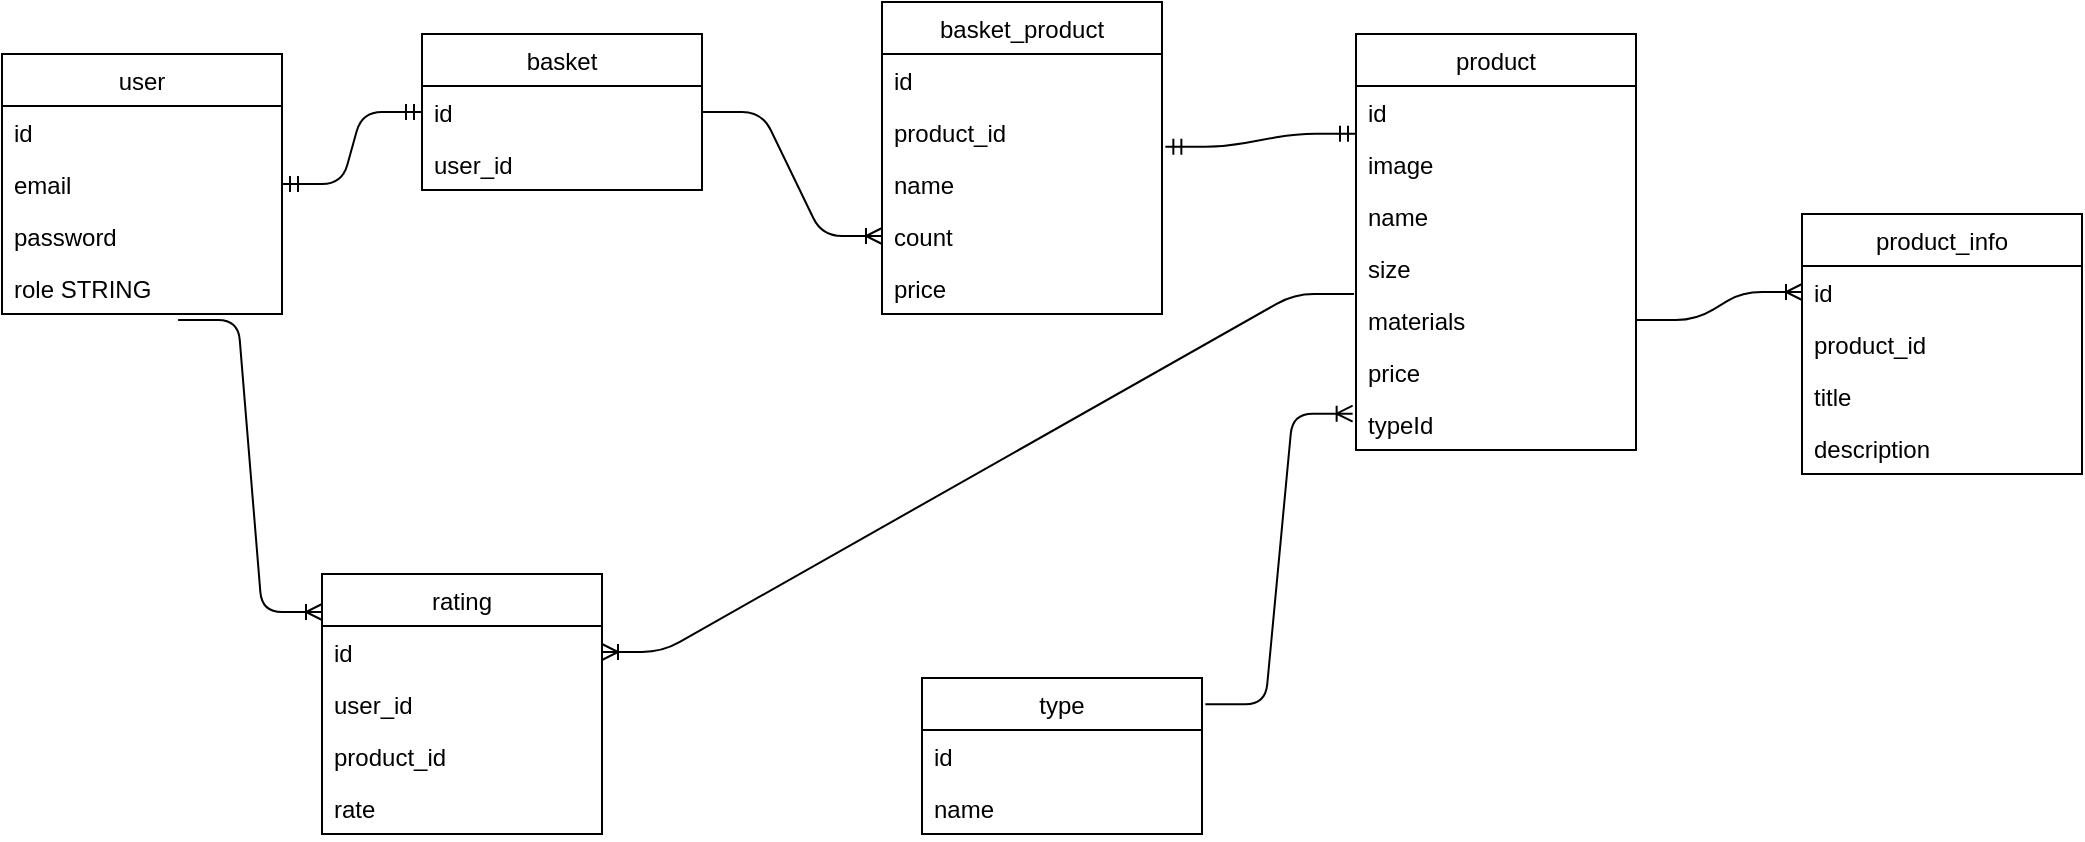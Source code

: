 <mxfile version="14.9.2" type="device"><diagram id="L44i3K1A_hxrgv_qKwa9" name="Page-1"><mxGraphModel dx="1422" dy="794" grid="1" gridSize="10" guides="1" tooltips="1" connect="1" arrows="1" fold="1" page="1" pageScale="1" pageWidth="827" pageHeight="1169" math="0" shadow="0"><root><mxCell id="0"/><mxCell id="1" parent="0"/><mxCell id="N5NQI23xCsQhYkHVp6Re-2" value="product" style="swimlane;fontStyle=0;childLayout=stackLayout;horizontal=1;startSize=26;horizontalStack=0;resizeParent=1;resizeParentMax=0;resizeLast=0;collapsible=1;marginBottom=0;" vertex="1" parent="1"><mxGeometry x="687" y="40" width="140" height="208" as="geometry"/></mxCell><mxCell id="N5NQI23xCsQhYkHVp6Re-3" value="id" style="text;strokeColor=none;fillColor=none;align=left;verticalAlign=top;spacingLeft=4;spacingRight=4;overflow=hidden;rotatable=0;points=[[0,0.5],[1,0.5]];portConstraint=eastwest;" vertex="1" parent="N5NQI23xCsQhYkHVp6Re-2"><mxGeometry y="26" width="140" height="26" as="geometry"/></mxCell><mxCell id="N5NQI23xCsQhYkHVp6Re-4" value="image&#10;" style="text;strokeColor=none;fillColor=none;align=left;verticalAlign=top;spacingLeft=4;spacingRight=4;overflow=hidden;rotatable=0;points=[[0,0.5],[1,0.5]];portConstraint=eastwest;" vertex="1" parent="N5NQI23xCsQhYkHVp6Re-2"><mxGeometry y="52" width="140" height="26" as="geometry"/></mxCell><mxCell id="N5NQI23xCsQhYkHVp6Re-5" value="name" style="text;strokeColor=none;fillColor=none;align=left;verticalAlign=top;spacingLeft=4;spacingRight=4;overflow=hidden;rotatable=0;points=[[0,0.5],[1,0.5]];portConstraint=eastwest;" vertex="1" parent="N5NQI23xCsQhYkHVp6Re-2"><mxGeometry y="78" width="140" height="26" as="geometry"/></mxCell><mxCell id="N5NQI23xCsQhYkHVp6Re-6" value="size" style="text;strokeColor=none;fillColor=none;align=left;verticalAlign=top;spacingLeft=4;spacingRight=4;overflow=hidden;rotatable=0;points=[[0,0.5],[1,0.5]];portConstraint=eastwest;" vertex="1" parent="N5NQI23xCsQhYkHVp6Re-2"><mxGeometry y="104" width="140" height="26" as="geometry"/></mxCell><mxCell id="N5NQI23xCsQhYkHVp6Re-7" value="materials" style="text;strokeColor=none;fillColor=none;align=left;verticalAlign=top;spacingLeft=4;spacingRight=4;overflow=hidden;rotatable=0;points=[[0,0.5],[1,0.5]];portConstraint=eastwest;" vertex="1" parent="N5NQI23xCsQhYkHVp6Re-2"><mxGeometry y="130" width="140" height="26" as="geometry"/></mxCell><mxCell id="N5NQI23xCsQhYkHVp6Re-8" value="price" style="text;strokeColor=none;fillColor=none;align=left;verticalAlign=top;spacingLeft=4;spacingRight=4;overflow=hidden;rotatable=0;points=[[0,0.5],[1,0.5]];portConstraint=eastwest;" vertex="1" parent="N5NQI23xCsQhYkHVp6Re-2"><mxGeometry y="156" width="140" height="26" as="geometry"/></mxCell><mxCell id="N5NQI23xCsQhYkHVp6Re-36" value="typeId" style="text;strokeColor=none;fillColor=none;align=left;verticalAlign=top;spacingLeft=4;spacingRight=4;overflow=hidden;rotatable=0;points=[[0,0.5],[1,0.5]];portConstraint=eastwest;" vertex="1" parent="N5NQI23xCsQhYkHVp6Re-2"><mxGeometry y="182" width="140" height="26" as="geometry"/></mxCell><mxCell id="N5NQI23xCsQhYkHVp6Re-16" value="basket_product" style="swimlane;fontStyle=0;childLayout=stackLayout;horizontal=1;startSize=26;horizontalStack=0;resizeParent=1;resizeParentMax=0;resizeLast=0;collapsible=1;marginBottom=0;" vertex="1" parent="1"><mxGeometry x="450" y="24" width="140" height="156" as="geometry"/></mxCell><mxCell id="N5NQI23xCsQhYkHVp6Re-17" value="id" style="text;strokeColor=none;fillColor=none;align=left;verticalAlign=top;spacingLeft=4;spacingRight=4;overflow=hidden;rotatable=0;points=[[0,0.5],[1,0.5]];portConstraint=eastwest;" vertex="1" parent="N5NQI23xCsQhYkHVp6Re-16"><mxGeometry y="26" width="140" height="26" as="geometry"/></mxCell><mxCell id="N5NQI23xCsQhYkHVp6Re-18" value="product_id" style="text;strokeColor=none;fillColor=none;align=left;verticalAlign=top;spacingLeft=4;spacingRight=4;overflow=hidden;rotatable=0;points=[[0,0.5],[1,0.5]];portConstraint=eastwest;" vertex="1" parent="N5NQI23xCsQhYkHVp6Re-16"><mxGeometry y="52" width="140" height="26" as="geometry"/></mxCell><mxCell id="N5NQI23xCsQhYkHVp6Re-19" value="name" style="text;strokeColor=none;fillColor=none;align=left;verticalAlign=top;spacingLeft=4;spacingRight=4;overflow=hidden;rotatable=0;points=[[0,0.5],[1,0.5]];portConstraint=eastwest;" vertex="1" parent="N5NQI23xCsQhYkHVp6Re-16"><mxGeometry y="78" width="140" height="26" as="geometry"/></mxCell><mxCell id="N5NQI23xCsQhYkHVp6Re-24" value="count" style="text;strokeColor=none;fillColor=none;align=left;verticalAlign=top;spacingLeft=4;spacingRight=4;overflow=hidden;rotatable=0;points=[[0,0.5],[1,0.5]];portConstraint=eastwest;" vertex="1" parent="N5NQI23xCsQhYkHVp6Re-16"><mxGeometry y="104" width="140" height="26" as="geometry"/></mxCell><mxCell id="N5NQI23xCsQhYkHVp6Re-22" value="price" style="text;strokeColor=none;fillColor=none;align=left;verticalAlign=top;spacingLeft=4;spacingRight=4;overflow=hidden;rotatable=0;points=[[0,0.5],[1,0.5]];portConstraint=eastwest;" vertex="1" parent="N5NQI23xCsQhYkHVp6Re-16"><mxGeometry y="130" width="140" height="26" as="geometry"/></mxCell><mxCell id="N5NQI23xCsQhYkHVp6Re-25" value="" style="edgeStyle=entityRelationEdgeStyle;fontSize=12;html=1;endArrow=ERmandOne;startArrow=ERmandOne;entryX=1.012;entryY=0.782;entryDx=0;entryDy=0;entryPerimeter=0;exitX=0;exitY=-0.083;exitDx=0;exitDy=0;exitPerimeter=0;" edge="1" parent="1" source="N5NQI23xCsQhYkHVp6Re-4" target="N5NQI23xCsQhYkHVp6Re-18"><mxGeometry width="100" height="100" relative="1" as="geometry"><mxPoint x="160" y="220" as="sourcePoint"/><mxPoint x="260" y="120" as="targetPoint"/></mxGeometry></mxCell><mxCell id="N5NQI23xCsQhYkHVp6Re-27" value="type" style="swimlane;fontStyle=0;childLayout=stackLayout;horizontal=1;startSize=26;horizontalStack=0;resizeParent=1;resizeParentMax=0;resizeLast=0;collapsible=1;marginBottom=0;" vertex="1" parent="1"><mxGeometry x="470" y="362" width="140" height="78" as="geometry"/></mxCell><mxCell id="N5NQI23xCsQhYkHVp6Re-28" value="id" style="text;strokeColor=none;fillColor=none;align=left;verticalAlign=top;spacingLeft=4;spacingRight=4;overflow=hidden;rotatable=0;points=[[0,0.5],[1,0.5]];portConstraint=eastwest;" vertex="1" parent="N5NQI23xCsQhYkHVp6Re-27"><mxGeometry y="26" width="140" height="26" as="geometry"/></mxCell><mxCell id="N5NQI23xCsQhYkHVp6Re-30" value="name" style="text;strokeColor=none;fillColor=none;align=left;verticalAlign=top;spacingLeft=4;spacingRight=4;overflow=hidden;rotatable=0;points=[[0,0.5],[1,0.5]];portConstraint=eastwest;" vertex="1" parent="N5NQI23xCsQhYkHVp6Re-27"><mxGeometry y="52" width="140" height="26" as="geometry"/></mxCell><mxCell id="N5NQI23xCsQhYkHVp6Re-34" value="" style="edgeStyle=entityRelationEdgeStyle;fontSize=12;html=1;endArrow=ERoneToMany;exitX=1.012;exitY=0.169;exitDx=0;exitDy=0;exitPerimeter=0;entryX=-0.012;entryY=0.301;entryDx=0;entryDy=0;entryPerimeter=0;" edge="1" parent="1" source="N5NQI23xCsQhYkHVp6Re-27" target="N5NQI23xCsQhYkHVp6Re-36"><mxGeometry width="100" height="100" relative="1" as="geometry"><mxPoint x="390" y="320" as="sourcePoint"/><mxPoint x="620" y="120" as="targetPoint"/></mxGeometry></mxCell><mxCell id="N5NQI23xCsQhYkHVp6Re-37" value="product_info" style="swimlane;fontStyle=0;childLayout=stackLayout;horizontal=1;startSize=26;horizontalStack=0;resizeParent=1;resizeParentMax=0;resizeLast=0;collapsible=1;marginBottom=0;" vertex="1" parent="1"><mxGeometry x="910" y="130" width="140" height="130" as="geometry"/></mxCell><mxCell id="N5NQI23xCsQhYkHVp6Re-38" value="id" style="text;strokeColor=none;fillColor=none;align=left;verticalAlign=top;spacingLeft=4;spacingRight=4;overflow=hidden;rotatable=0;points=[[0,0.5],[1,0.5]];portConstraint=eastwest;" vertex="1" parent="N5NQI23xCsQhYkHVp6Re-37"><mxGeometry y="26" width="140" height="26" as="geometry"/></mxCell><mxCell id="N5NQI23xCsQhYkHVp6Re-39" value="product_id" style="text;strokeColor=none;fillColor=none;align=left;verticalAlign=top;spacingLeft=4;spacingRight=4;overflow=hidden;rotatable=0;points=[[0,0.5],[1,0.5]];portConstraint=eastwest;" vertex="1" parent="N5NQI23xCsQhYkHVp6Re-37"><mxGeometry y="52" width="140" height="26" as="geometry"/></mxCell><mxCell id="N5NQI23xCsQhYkHVp6Re-40" value="title" style="text;strokeColor=none;fillColor=none;align=left;verticalAlign=top;spacingLeft=4;spacingRight=4;overflow=hidden;rotatable=0;points=[[0,0.5],[1,0.5]];portConstraint=eastwest;" vertex="1" parent="N5NQI23xCsQhYkHVp6Re-37"><mxGeometry y="78" width="140" height="26" as="geometry"/></mxCell><mxCell id="N5NQI23xCsQhYkHVp6Re-41" value="description" style="text;strokeColor=none;fillColor=none;align=left;verticalAlign=top;spacingLeft=4;spacingRight=4;overflow=hidden;rotatable=0;points=[[0,0.5],[1,0.5]];portConstraint=eastwest;" vertex="1" parent="N5NQI23xCsQhYkHVp6Re-37"><mxGeometry y="104" width="140" height="26" as="geometry"/></mxCell><mxCell id="N5NQI23xCsQhYkHVp6Re-45" value="" style="edgeStyle=entityRelationEdgeStyle;fontSize=12;html=1;endArrow=ERoneToMany;exitX=1;exitY=0.5;exitDx=0;exitDy=0;entryX=0;entryY=0.5;entryDx=0;entryDy=0;" edge="1" parent="1" source="N5NQI23xCsQhYkHVp6Re-7" target="N5NQI23xCsQhYkHVp6Re-38"><mxGeometry width="100" height="100" relative="1" as="geometry"><mxPoint x="390" y="320" as="sourcePoint"/><mxPoint x="490" y="220" as="targetPoint"/></mxGeometry></mxCell><mxCell id="N5NQI23xCsQhYkHVp6Re-46" value="user" style="swimlane;fontStyle=0;childLayout=stackLayout;horizontal=1;startSize=26;horizontalStack=0;resizeParent=1;resizeParentMax=0;resizeLast=0;collapsible=1;marginBottom=0;" vertex="1" parent="1"><mxGeometry x="10" y="50" width="140" height="130" as="geometry"/></mxCell><mxCell id="N5NQI23xCsQhYkHVp6Re-47" value="id" style="text;strokeColor=none;fillColor=none;align=left;verticalAlign=top;spacingLeft=4;spacingRight=4;overflow=hidden;rotatable=0;points=[[0,0.5],[1,0.5]];portConstraint=eastwest;" vertex="1" parent="N5NQI23xCsQhYkHVp6Re-46"><mxGeometry y="26" width="140" height="26" as="geometry"/></mxCell><mxCell id="N5NQI23xCsQhYkHVp6Re-48" value="email" style="text;strokeColor=none;fillColor=none;align=left;verticalAlign=top;spacingLeft=4;spacingRight=4;overflow=hidden;rotatable=0;points=[[0,0.5],[1,0.5]];portConstraint=eastwest;" vertex="1" parent="N5NQI23xCsQhYkHVp6Re-46"><mxGeometry y="52" width="140" height="26" as="geometry"/></mxCell><mxCell id="N5NQI23xCsQhYkHVp6Re-49" value="password" style="text;strokeColor=none;fillColor=none;align=left;verticalAlign=top;spacingLeft=4;spacingRight=4;overflow=hidden;rotatable=0;points=[[0,0.5],[1,0.5]];portConstraint=eastwest;" vertex="1" parent="N5NQI23xCsQhYkHVp6Re-46"><mxGeometry y="78" width="140" height="26" as="geometry"/></mxCell><mxCell id="N5NQI23xCsQhYkHVp6Re-50" value="role STRING" style="text;strokeColor=none;fillColor=none;align=left;verticalAlign=top;spacingLeft=4;spacingRight=4;overflow=hidden;rotatable=0;points=[[0,0.5],[1,0.5]];portConstraint=eastwest;" vertex="1" parent="N5NQI23xCsQhYkHVp6Re-46"><mxGeometry y="104" width="140" height="26" as="geometry"/></mxCell><mxCell id="N5NQI23xCsQhYkHVp6Re-51" value="basket" style="swimlane;fontStyle=0;childLayout=stackLayout;horizontal=1;startSize=26;horizontalStack=0;resizeParent=1;resizeParentMax=0;resizeLast=0;collapsible=1;marginBottom=0;" vertex="1" parent="1"><mxGeometry x="220" y="40" width="140" height="78" as="geometry"/></mxCell><mxCell id="N5NQI23xCsQhYkHVp6Re-52" value="id" style="text;strokeColor=none;fillColor=none;align=left;verticalAlign=top;spacingLeft=4;spacingRight=4;overflow=hidden;rotatable=0;points=[[0,0.5],[1,0.5]];portConstraint=eastwest;" vertex="1" parent="N5NQI23xCsQhYkHVp6Re-51"><mxGeometry y="26" width="140" height="26" as="geometry"/></mxCell><mxCell id="N5NQI23xCsQhYkHVp6Re-53" value="user_id" style="text;strokeColor=none;fillColor=none;align=left;verticalAlign=top;spacingLeft=4;spacingRight=4;overflow=hidden;rotatable=0;points=[[0,0.5],[1,0.5]];portConstraint=eastwest;" vertex="1" parent="N5NQI23xCsQhYkHVp6Re-51"><mxGeometry y="52" width="140" height="26" as="geometry"/></mxCell><mxCell id="N5NQI23xCsQhYkHVp6Re-56" value="" style="edgeStyle=entityRelationEdgeStyle;fontSize=12;html=1;endArrow=ERmandOne;startArrow=ERmandOne;exitX=1;exitY=0.5;exitDx=0;exitDy=0;entryX=0;entryY=0.5;entryDx=0;entryDy=0;" edge="1" parent="1" source="N5NQI23xCsQhYkHVp6Re-48" target="N5NQI23xCsQhYkHVp6Re-52"><mxGeometry width="100" height="100" relative="1" as="geometry"><mxPoint x="490" y="380" as="sourcePoint"/><mxPoint x="590" y="280" as="targetPoint"/></mxGeometry></mxCell><mxCell id="N5NQI23xCsQhYkHVp6Re-57" value="" style="edgeStyle=entityRelationEdgeStyle;fontSize=12;html=1;endArrow=ERoneToMany;" edge="1" parent="1" source="N5NQI23xCsQhYkHVp6Re-51" target="N5NQI23xCsQhYkHVp6Re-24"><mxGeometry width="100" height="100" relative="1" as="geometry"><mxPoint x="490" y="380" as="sourcePoint"/><mxPoint x="590" y="280" as="targetPoint"/></mxGeometry></mxCell><mxCell id="N5NQI23xCsQhYkHVp6Re-59" value="rating" style="swimlane;fontStyle=0;childLayout=stackLayout;horizontal=1;startSize=26;horizontalStack=0;resizeParent=1;resizeParentMax=0;resizeLast=0;collapsible=1;marginBottom=0;" vertex="1" parent="1"><mxGeometry x="170" y="310" width="140" height="130" as="geometry"/></mxCell><mxCell id="N5NQI23xCsQhYkHVp6Re-60" value="id" style="text;strokeColor=none;fillColor=none;align=left;verticalAlign=top;spacingLeft=4;spacingRight=4;overflow=hidden;rotatable=0;points=[[0,0.5],[1,0.5]];portConstraint=eastwest;" vertex="1" parent="N5NQI23xCsQhYkHVp6Re-59"><mxGeometry y="26" width="140" height="26" as="geometry"/></mxCell><mxCell id="N5NQI23xCsQhYkHVp6Re-61" value="user_id  &#10;&#10;" style="text;strokeColor=none;fillColor=none;align=left;verticalAlign=top;spacingLeft=4;spacingRight=4;overflow=hidden;rotatable=0;points=[[0,0.5],[1,0.5]];portConstraint=eastwest;" vertex="1" parent="N5NQI23xCsQhYkHVp6Re-59"><mxGeometry y="52" width="140" height="26" as="geometry"/></mxCell><mxCell id="N5NQI23xCsQhYkHVp6Re-62" value="product_id" style="text;strokeColor=none;fillColor=none;align=left;verticalAlign=top;spacingLeft=4;spacingRight=4;overflow=hidden;rotatable=0;points=[[0,0.5],[1,0.5]];portConstraint=eastwest;" vertex="1" parent="N5NQI23xCsQhYkHVp6Re-59"><mxGeometry y="78" width="140" height="26" as="geometry"/></mxCell><mxCell id="N5NQI23xCsQhYkHVp6Re-63" value="rate" style="text;strokeColor=none;fillColor=none;align=left;verticalAlign=top;spacingLeft=4;spacingRight=4;overflow=hidden;rotatable=0;points=[[0,0.5],[1,0.5]];portConstraint=eastwest;" vertex="1" parent="N5NQI23xCsQhYkHVp6Re-59"><mxGeometry y="104" width="140" height="26" as="geometry"/></mxCell><mxCell id="N5NQI23xCsQhYkHVp6Re-64" value="" style="edgeStyle=entityRelationEdgeStyle;fontSize=12;html=1;endArrow=ERoneToMany;exitX=0.629;exitY=1.115;exitDx=0;exitDy=0;exitPerimeter=0;" edge="1" parent="1" source="N5NQI23xCsQhYkHVp6Re-50"><mxGeometry width="100" height="100" relative="1" as="geometry"><mxPoint x="480" y="330" as="sourcePoint"/><mxPoint x="170" y="329" as="targetPoint"/></mxGeometry></mxCell><mxCell id="N5NQI23xCsQhYkHVp6Re-65" value="" style="edgeStyle=entityRelationEdgeStyle;fontSize=12;html=1;endArrow=ERoneToMany;entryX=1;entryY=0.5;entryDx=0;entryDy=0;exitX=-0.007;exitY=0;exitDx=0;exitDy=0;exitPerimeter=0;" edge="1" parent="1" source="N5NQI23xCsQhYkHVp6Re-7" target="N5NQI23xCsQhYkHVp6Re-60"><mxGeometry width="100" height="100" relative="1" as="geometry"><mxPoint x="680" y="190" as="sourcePoint"/><mxPoint x="580" y="230" as="targetPoint"/></mxGeometry></mxCell></root></mxGraphModel></diagram></mxfile>